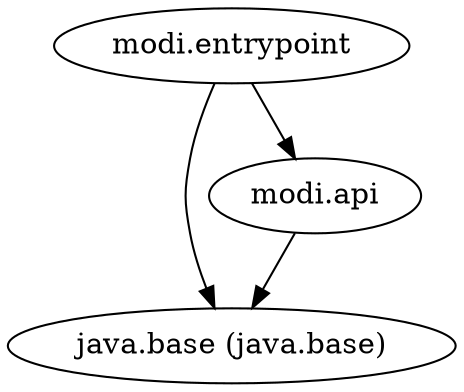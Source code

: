 digraph "summary" {
  "modi.entrypoint"                                  -> "java.base (java.base)";
  "modi.entrypoint"                                  -> "modi.api";
  "modi.api"                                         -> "java.base (java.base)";
}
